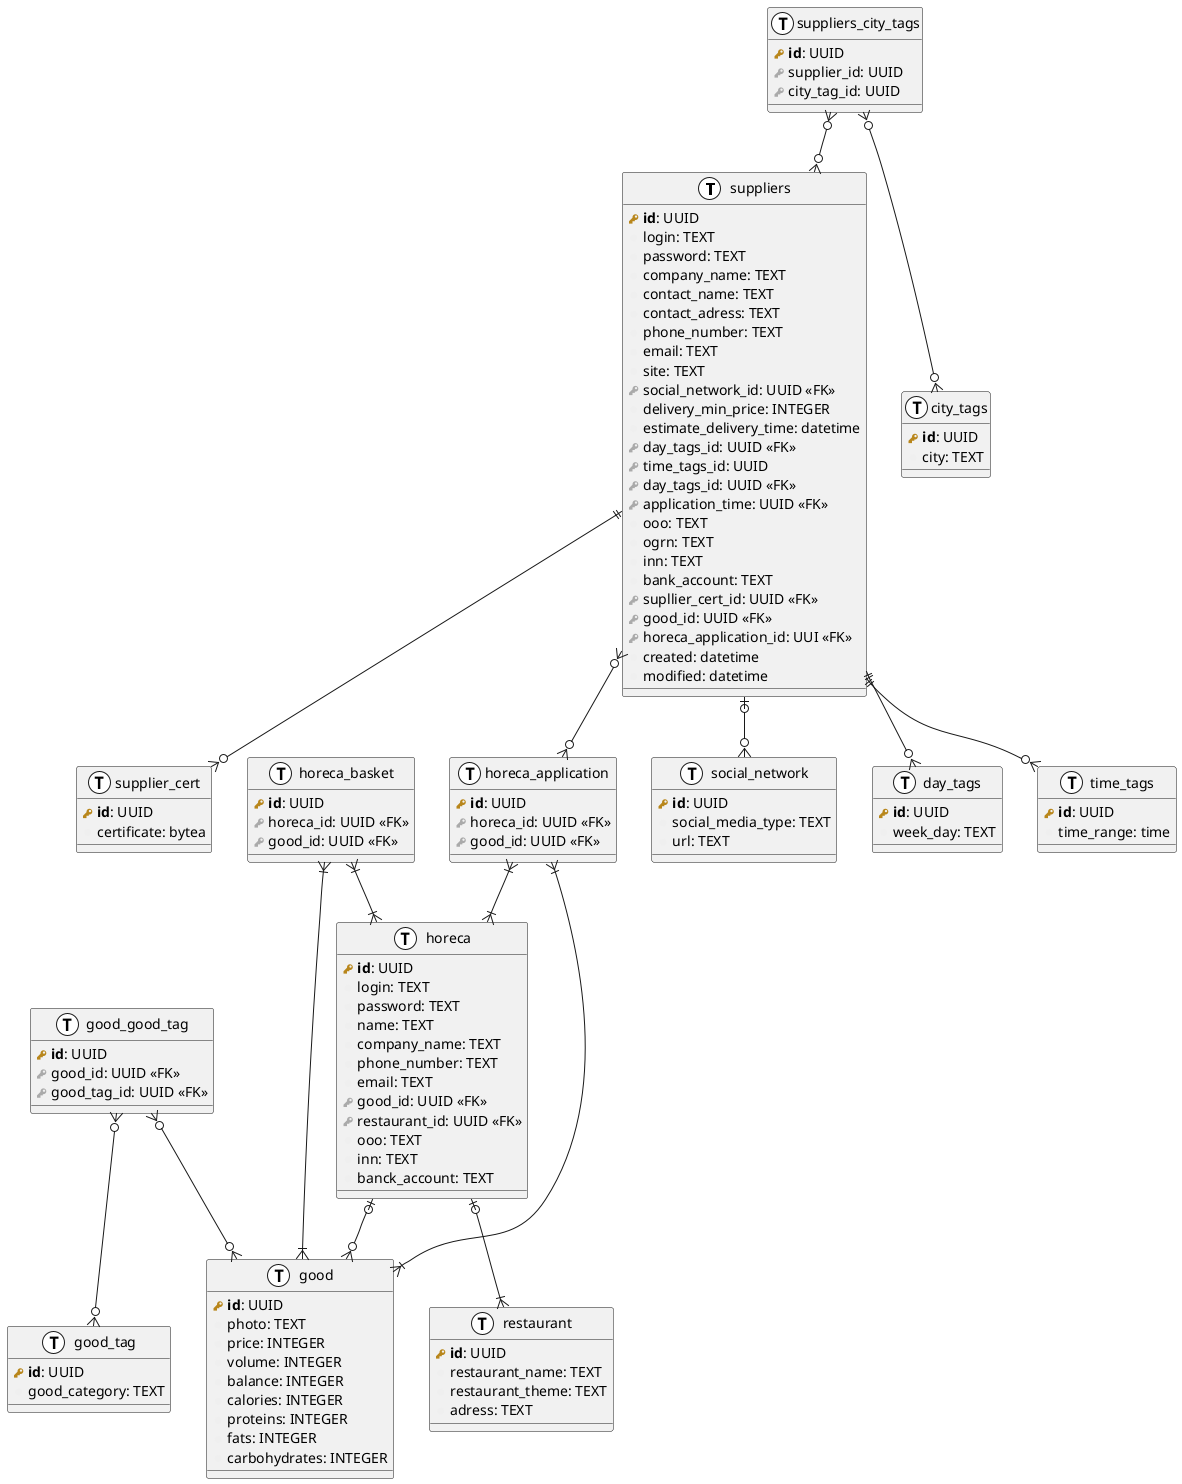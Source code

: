@startuml
!define primary_key(x) <b><color:#b8861b><&key></color> x</b>
!define foreign_key(x) <color:#aaaaaa><&key></color> x
!define column(x) <color:#efefef><&media-record></color> x
!define table(x) entity x << (T, white) >>

table( suppliers ){
    /'Таблица поставщик'/
    primary_key( id ): UUID
    column( login ): TEXT /'логин поставщика'/
    column( password ): TEXT /'пароль поставщика'/
    column( company_name ): TEXT /'название компании'/
    column( contact_name ): TEXT /'имя поставщика'/
    column( contact_adress ): TEXT /'адрес поставщика'/
    column( phone_number ): TEXT /'номер телефона поставщика'/
    column( email ): TEXT /'почта поставщика'/
    column( site ): TEXT /'сайт поставщика'/
    foreign_key( social_network_id ): UUID <<FK>> /'социальные сети поставщика'/
    column( delivery_min_price ): INTEGER /'минимальная цена товара'/
    column( estimate_delivery_time ): datetime /'предполагаемое время доставки'/
    /'foreign_key( city_tags_id ): UUID <<FK>> /'города доставки'/'/
    foreign_key( day_tags_id ): UUID <<FK>> /'дни доставки (пн, вт, ср и тд)'/
    foreign_key( time_tags_id ): UUID /'время доставки'/
    foreign_key( day_tags_id ): UUID <<FK>> /'дни приема заявок (пн, вт, ср и тд)'/
    foreign_key( application_time ): UUID <<FK>> /'время приема заявок'/
    column( ooo ): TEXT /'ООО,ИП'/
    column( ogrn ): TEXT /'ОГРН'/
    column( inn ): TEXT /'ИНН'/
    column( bank_account ): TEXT /'расчетный счет'/
    foreign_key( supllier_cert_id ): UUID <<FK>> /'сертификаты'/
    foreign_key( good_id ): UUID <<FK>> /'Товары'/
    foreign_key( horeca_application_id ): UUI <<FK>> /'Заяки клиентов'/
    column( created ): datetime /'дата создания карточки поставщика'/
    column( modified ): datetime /'дата изменения карточки поставщика'/
}

table( social_network ){
    /'Таблица социальных сетей'/
    primary_key( id ): UUID
    column( social_media_type ): TEXT /'тип социальной сети (VK, Instagram, etc.)'/
    column( url ): TEXT /'ссылка на социальную сеть поставщика'/
}

table( day_tags ){
    /'Таблица тегов дней недели'/
    primary_key( id ): UUID
    column( week_day ): TEXT
}

table( city_tags ){
    /'Таблица тегов городов'/
    primary_key( id ): UUID
    column( city ): TEXT
}

table( suppliers_city_tags ){
    primary_key( id ): UUID
    foreign_key( supplier_id ): UUID
    foreign_key( city_tag_id ): UUID
}

table( time_tags ){
    /'Таблица тегов диапазонов времени'/
    primary_key( id ): UUID
    column( time_range ): time
}

table( supplier_cert ){
    /'Таблица сертификатов клиента'/
    primary_key( id ): UUID
    column( certificate ): bytea
}

table( good ){
    /'Таблица товаров'/
    primary_key( id ): UUID
    /'foreign_key( good_tag_id ): UUID <<FK>>'/
    column( photo ): TEXT /'Путь до фотографии с товаром'/
    column( price ): INTEGER /'Цена за единицу'/
    column( volume ): INTEGER  /'Объем'/
    column( balance ): INTEGER /'Остаток'/
    column( calories ): INTEGER /'Калории'/
    column( proteins ): INTEGER /'Белки'/
    column( fats ): INTEGER /'Жиры'/
    column( carbohydrates ): INTEGER /'Углеводы'/
}

table( good_tag ){
    /'Таблица тэгов категорий товаров'/
    primary_key( id ): UUID
    column( good_category ): TEXT /'Название категории товара'/
}

table( good_good_tag ){
    primary_key( id ): UUID
    foreign_key( good_id ): UUID <<FK>>
    foreign_key( good_tag_id ): UUID <<FK>>
}

table( horeca ){
    primary_key( id ): UUID
    column( login ): TEXT /'Логин хореки'/
    column( password ): TEXT /'Пароль хореки'/
    column( name ): TEXT /'Имя хореки'/
    column( company_name ): TEXT /'Название компании хореки'/
    column( phone_number ): TEXT /'Номер телефона хореки'/
    column( email ): TEXT /'имейл хореки'/
    foreign_key( good_id ): UUID <<FK>> /'Избранное хореки'/
    foreign_key( restaurant_id ): UUID <<FK>> /'Рестораны хореки'/
    column( ooo ): TEXT /'ООО ИП хореки'/
    column( inn ): TEXT /'ИНН хореки'/
    column( banck_account ): TEXT /'Расчетный счет хореки'/
    /'foreign_key( horeca_basket_id ): UUID <<FK>> /'Корзина хореки'/'/
}

table( restaurant ){
    primary_key( id ): UUID
    column( restaurant_name ): TEXT
    column( restaurant_theme ): TEXT
    column( adress ): TEXT
}

table( horeca_basket ){
    primary_key( id ): UUID
    foreign_key( horeca_id ): UUID <<FK>>
    foreign_key( good_id ): UUID <<FK>>
}

table( horeca_application ){
    primary_key( id ): UUID
    foreign_key( horeca_id ): UUID <<FK>>
    foreign_key( good_id ): UUID <<FK>>
}

suppliers |o--o{ social_network
suppliers ||--o{ day_tags
suppliers ||--o{ time_tags
suppliers ||--o{ supplier_cert
suppliers }o--o{ horeca_application

suppliers_city_tags }o--o{ city_tags
suppliers_city_tags }o--o{ suppliers

good_good_tag }o--o{ good_tag
good_good_tag }o--o{ good

horeca |o--|{ restaurant
horeca |o--o{ good

horeca_basket }|--|{ horeca
horeca_basket }|--|{ good

horeca_application }|--|{ horeca
horeca_application }|--|{ good

@enduml